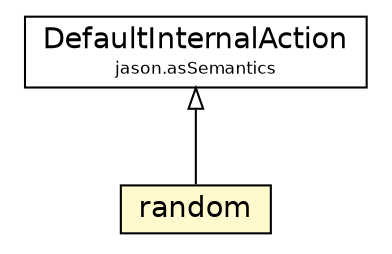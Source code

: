 #!/usr/local/bin/dot
#
# Class diagram 
# Generated by UMLGraph version 5.1 (http://www.umlgraph.org/)
#

digraph G {
	edge [fontname="Helvetica",fontsize=10,labelfontname="Helvetica",labelfontsize=10];
	node [fontname="Helvetica",fontsize=10,shape=plaintext];
	nodesep=0.25;
	ranksep=0.5;
	// jason.asSemantics.DefaultInternalAction
	c54035 [label=<<table title="jason.asSemantics.DefaultInternalAction" border="0" cellborder="1" cellspacing="0" cellpadding="2" port="p" href="../asSemantics/DefaultInternalAction.html">
		<tr><td><table border="0" cellspacing="0" cellpadding="1">
<tr><td align="center" balign="center"> DefaultInternalAction </td></tr>
<tr><td align="center" balign="center"><font point-size="8.0"> jason.asSemantics </font></td></tr>
		</table></td></tr>
		</table>>, fontname="Helvetica", fontcolor="black", fontsize=14.0];
	// jason.stdlib.random
	c54207 [label=<<table title="jason.stdlib.random" border="0" cellborder="1" cellspacing="0" cellpadding="2" port="p" bgcolor="lemonChiffon" href="./random.html">
		<tr><td><table border="0" cellspacing="0" cellpadding="1">
<tr><td align="center" balign="center"> random </td></tr>
		</table></td></tr>
		</table>>, fontname="Helvetica", fontcolor="black", fontsize=14.0];
	//jason.stdlib.random extends jason.asSemantics.DefaultInternalAction
	c54035:p -> c54207:p [dir=back,arrowtail=empty];
}

